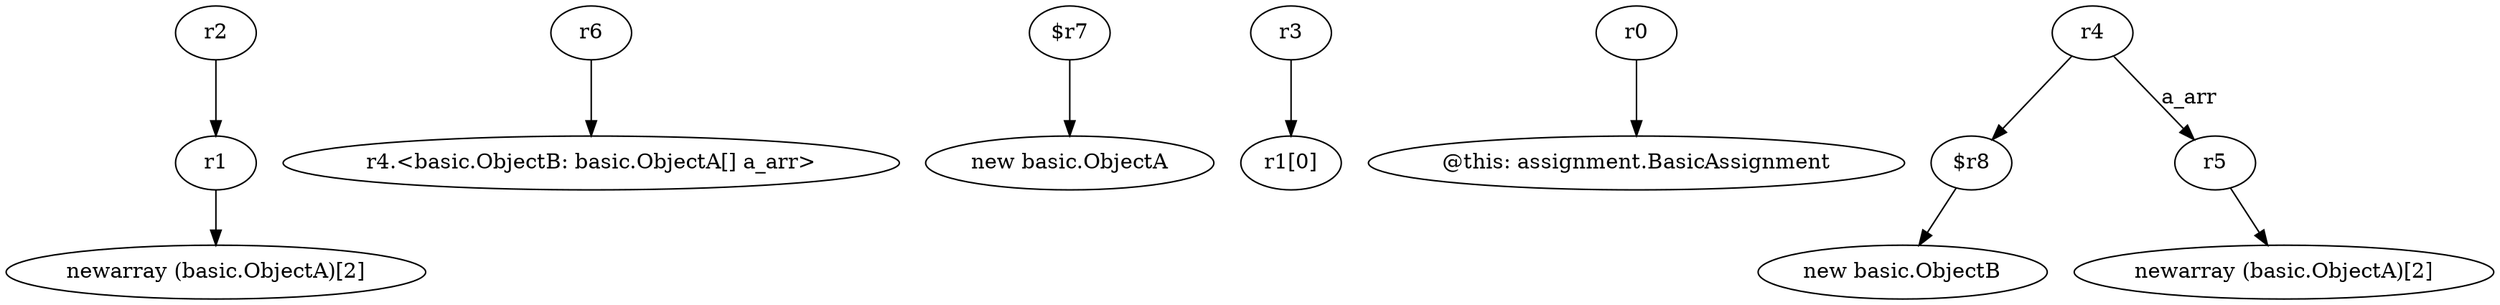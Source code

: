 digraph g {
0[label="r1"]
1[label="newarray (basic.ObjectA)[2]"]
0->1[label=""]
2[label="r6"]
3[label="r4.<basic.ObjectB: basic.ObjectA[] a_arr>"]
2->3[label=""]
4[label="$r7"]
5[label="new basic.ObjectA"]
4->5[label=""]
6[label="r3"]
7[label="r1[0]"]
6->7[label=""]
8[label="r2"]
8->0[label=""]
9[label="r0"]
10[label="@this: assignment.BasicAssignment"]
9->10[label=""]
11[label="$r8"]
12[label="new basic.ObjectB"]
11->12[label=""]
13[label="r5"]
14[label="newarray (basic.ObjectA)[2]"]
13->14[label=""]
15[label="r4"]
15->13[label="a_arr"]
15->11[label=""]
}